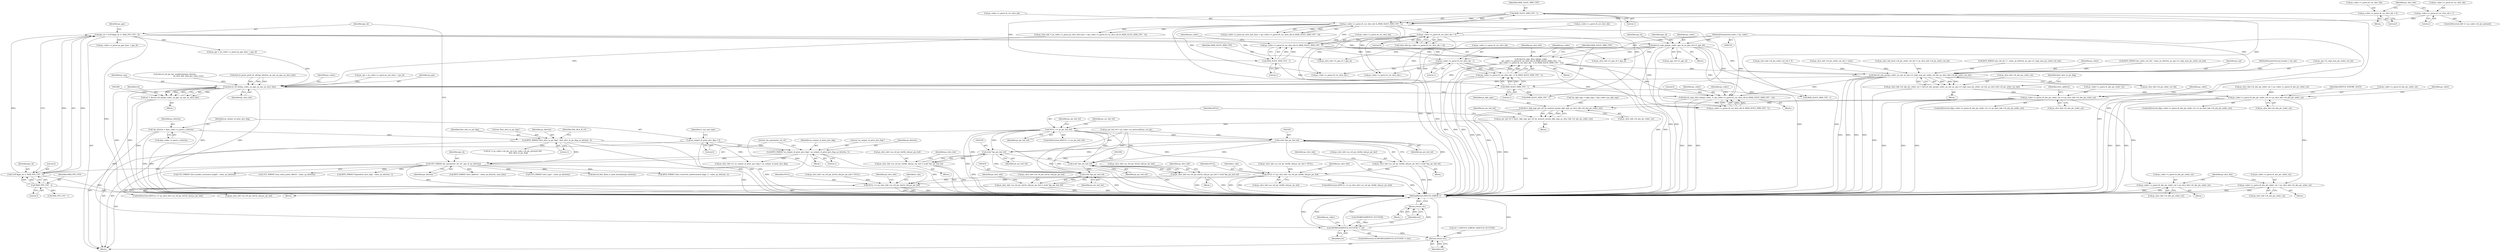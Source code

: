 digraph "0_Android_913d9e8d93d6b81bb8eac3fc2c1426651f5b259d@API" {
"1000438" [label="(Call,ihevcd_copy_slice_hdr(ps_codec,\n (ps_codec->s_parse.i4_cur_slice_idx & (MAX_SLICE_HDR_CNT - 1)),\n ((ps_codec->s_parse.i4_cur_slice_idx - 1) & (MAX_SLICE_HDR_CNT - 1))))"];
"1000263" [label="(Call,ihevcd_copy_pps(ps_codec, pps_id, ps_pps_ref->i1_pps_id))"];
"1000130" [label="(MethodParameterIn,codec_t *ps_codec)"];
"1000213" [label="(Call,pps_id = CLIP3(pps_id, 0, MAX_PPS_CNT - 2))"];
"1000215" [label="(Call,CLIP3(pps_id, 0, MAX_PPS_CNT - 2))"];
"1000209" [label="(Call,UEV_PARSE(\"pic_parameter_set_id\", pps_id, ps_bitstrm))"];
"1000204" [label="(Call,BITS_PARSE(\"no_output_of_prior_pics_flag\", no_output_of_prior_pics_flag, ps_bitstrm, 1))"];
"1000159" [label="(Call,no_output_of_prior_pics_flag = 0)"];
"1000190" [label="(Call,BITS_PARSE(\"first_slice_in_pic_flag\", first_slice_in_pic_flag, ps_bitstrm, 1))"];
"1000147" [label="(Call,*ps_bitstrm = &ps_codec->s_parse.s_bitstrm)"];
"1000218" [label="(Call,MAX_PPS_CNT - 2)"];
"1000440" [label="(Call,ps_codec->s_parse.i4_cur_slice_idx & (MAX_SLICE_HDR_CNT - 1))"];
"1000430" [label="(Call,ps_codec->s_parse.i4_cur_slice_idx > 0)"];
"1000405" [label="(Call,ps_codec->s_parse.i4_cur_slice_idx & (MAX_SLICE_HDR_CNT - 1))"];
"1000375" [label="(Call,ps_codec->s_parse.i4_cur_slice_idx = 0)"];
"1000390" [label="(Call,ps_codec->s_parse.i4_cur_slice_idx = 1)"];
"1000411" [label="(Call,MAX_SLICE_HDR_CNT - 1)"];
"1000446" [label="(Call,MAX_SLICE_HDR_CNT - 1)"];
"1000449" [label="(Call,(ps_codec->s_parse.i4_cur_slice_idx - 1) & (MAX_SLICE_HDR_CNT - 1))"];
"1000450" [label="(Call,ps_codec->s_parse.i4_cur_slice_idx - 1)"];
"1000457" [label="(Call,MAX_SLICE_HDR_CNT - 1)"];
"1001658" [label="(Call,ihevcd_calc_poc(ps_codec, ps_nal, ps_sps->i1_log2_max_pic_order_cnt_lsb, ps_slice_hdr->i4_pic_order_cnt_lsb))"];
"1001654" [label="(Call,ps_slice_hdr->i4_abs_pic_order_cnt = ihevcd_calc_poc(ps_codec, ps_nal, ps_sps->i1_log2_max_pic_order_cnt_lsb, ps_slice_hdr->i4_pic_order_cnt_lsb))"];
"1001683" [label="(Call,ps_codec->s_parse.i4_abs_pic_order_cnt == ps_slice_hdr->i4_abs_pic_order_cnt)"];
"1001837" [label="(Call,ps_codec->s_parse.i4_abs_pic_order_cnt = ps_slice_hdr->i4_abs_pic_order_cnt)"];
"1002238" [label="(Call,ihevc_dpb_mgr_get_ref_by_nearest_poc(ps_dpb_mgr, ps_slice_hdr->i4_abs_pic_order_cnt))"];
"1002236" [label="(Call,ps_pic_buf_ref = ihevc_dpb_mgr_get_ref_by_nearest_poc(ps_dpb_mgr, ps_slice_hdr->i4_abs_pic_order_cnt))"];
"1002244" [label="(Call,NULL == ps_pic_buf_ref)"];
"1002286" [label="(Call,NULL == ps_slice_hdr->as_ref_pic_list0[r_idx].pv_pic_buf)"];
"1002365" [label="(Call,NULL == ps_slice_hdr->as_ref_pic_list1[r_idx].pv_pic_buf)"];
"1002304" [label="(Call,(void *)ps_pic_buf_ref)"];
"1002296" [label="(Call,ps_slice_hdr->as_ref_pic_list0[r_idx].pv_pic_buf = (void *)ps_pic_buf_ref)"];
"1002338" [label="(Call,(void *)ps_pic_buf_ref)"];
"1002330" [label="(Call,ps_slice_hdr->as_ref_pic_list0[r_idx].pv_pic_buf = (void *)ps_pic_buf_ref)"];
"1002383" [label="(Call,(void *)ps_pic_buf_ref)"];
"1002375" [label="(Call,ps_slice_hdr->as_ref_pic_list1[r_idx].pv_pic_buf = (void *)ps_pic_buf_ref)"];
"1002417" [label="(Call,(void *)ps_pic_buf_ref)"];
"1002409" [label="(Call,ps_slice_hdr->as_ref_pic_list1[r_idx].pv_pic_buf = (void *)ps_pic_buf_ref)"];
"1001849" [label="(Call,ps_codec->s_parse.i4_abs_pic_order_cnt == ps_slice_hdr->i4_abs_pic_order_cnt)"];
"1001860" [label="(Call,ps_codec->s_parse.i4_abs_pic_order_cnt = ps_slice_hdr->i4_abs_pic_order_cnt)"];
"1002198" [label="(Call,ihevcd_ref_list(ps_codec, ps_pps, ps_sps, ps_slice_hdr))"];
"1002196" [label="(Call,ret = ihevcd_ref_list(ps_codec, ps_pps, ps_sps, ps_slice_hdr))"];
"1002204" [label="(Call,(WORD32)IHEVCD_SUCCESS != ret)"];
"1002210" [label="(Return,return ret;)"];
"1002615" [label="(Return,return ret;)"];
"1002515" [label="(Call,ihevcd_copy_slice_hdr(ps_codec, 0, (ps_codec->s_parse.i4_cur_slice_idx & (MAX_SLICE_HDR_CNT - 1))))"];
"1002267" [label="(Identifier,ps_mv_buf_ref)"];
"1002202" [label="(Identifier,ps_slice_hdr)"];
"1000422" [label="(Call,BITS_PARSE(\"dependent_slice_flag\", value, ps_bitstrm, 1))"];
"1002243" [label="(ControlStructure,if(NULL == ps_pic_buf_ref))"];
"1002517" [label="(Literal,0)"];
"1000160" [label="(Identifier,no_output_of_prior_pics_flag)"];
"1000193" [label="(Identifier,ps_bitstrm)"];
"1002617" [label="(MethodReturn,IHEVCD_ERROR_T)"];
"1000689" [label="(Call,ps_slice_hdr->i4_pic_order_cnt_lsb = value)"];
"1002199" [label="(Identifier,ps_codec)"];
"1002367" [label="(Call,ps_slice_hdr->as_ref_pic_list1[r_idx].pv_pic_buf)"];
"1000440" [label="(Call,ps_codec->s_parse.i4_cur_slice_idx & (MAX_SLICE_HDR_CNT - 1))"];
"1001680" [label="(Identifier,first_slice_in_pic_flag)"];
"1001683" [label="(Call,ps_codec->s_parse.i4_abs_pic_order_cnt == ps_slice_hdr->i4_abs_pic_order_cnt)"];
"1000406" [label="(Call,ps_codec->s_parse.i4_cur_slice_idx)"];
"1000212" [label="(Identifier,ps_bitstrm)"];
"1000210" [label="(Literal,\"pic_parameter_set_id\")"];
"1000223" [label="(Call,ps_codec->s_parse.ps_pps_base + pps_id)"];
"1000218" [label="(Call,MAX_PPS_CNT - 2)"];
"1000194" [label="(Literal,1)"];
"1000448" [label="(Literal,1)"];
"1002340" [label="(Identifier,ps_pic_buf_ref)"];
"1002376" [label="(Call,ps_slice_hdr->as_ref_pic_list1[r_idx].pv_pic_buf)"];
"1001847" [label="(Block,)"];
"1002201" [label="(Identifier,ps_sps)"];
"1001861" [label="(Call,ps_codec->s_parse.i4_abs_pic_order_cnt)"];
"1000431" [label="(Call,ps_codec->s_parse.i4_cur_slice_idx)"];
"1000159" [label="(Call,no_output_of_prior_pics_flag = 0)"];
"1000528" [label="(Call,BITS_PARSE(\"slice_address\", value, ps_bitstrm, num_bits))"];
"1001653" [label="(Block,)"];
"1002297" [label="(Call,ps_slice_hdr->as_ref_pic_list0[r_idx].pv_pic_buf)"];
"1000390" [label="(Call,ps_codec->s_parse.i4_cur_slice_idx = 1)"];
"1002211" [label="(Identifier,ret)"];
"1002311" [label="(Identifier,ps_slice_hdr)"];
"1002516" [label="(Identifier,ps_codec)"];
"1000477" [label="(Call,ps_slice_hdr->i1_pps_id = pps_id)"];
"1000221" [label="(Call,ps_pps = ps_codec->s_parse.ps_pps_base + pps_id)"];
"1002286" [label="(Call,NULL == ps_slice_hdr->as_ref_pic_list0[r_idx].pv_pic_buf)"];
"1002374" [label="(Block,)"];
"1000405" [label="(Call,ps_codec->s_parse.i4_cur_slice_idx & (MAX_SLICE_HDR_CNT - 1))"];
"1002295" [label="(Block,)"];
"1002158" [label="(Call,ps_slice_hdr->as_ref_pic_list0[r_idx].pv_pic_buf = NULL)"];
"1000215" [label="(Call,CLIP3(pps_id, 0, MAX_PPS_CNT - 2))"];
"1002424" [label="(Identifier,ps_slice_hdr)"];
"1000203" [label="(Block,)"];
"1000413" [label="(Literal,1)"];
"1001682" [label="(ControlStructure,if(ps_codec->s_parse.i4_abs_pic_order_cnt == ps_slice_hdr->i4_abs_pic_order_cnt))"];
"1000217" [label="(Literal,0)"];
"1000274" [label="(Call,ps_sps = ps_codec->s_parse.ps_sps_base + sps_id)"];
"1000204" [label="(Call,BITS_PARSE(\"no_output_of_prior_pics_flag\", no_output_of_prior_pics_flag, ps_bitstrm, 1))"];
"1002214" [label="(Identifier,ps_codec)"];
"1001859" [label="(Identifier,IHEVCD_IGNORE_SLICE)"];
"1000214" [label="(Identifier,pps_id)"];
"1000592" [label="(Call,UEV_PARSE(\"slice_type\", value, ps_bitstrm))"];
"1000258" [label="(Call,MAX_PPS_CNT - 1)"];
"1002419" [label="(Identifier,ps_pic_buf_ref)"];
"1002285" [label="(ControlStructure,if(NULL == ps_slice_hdr->as_ref_pic_list0[r_idx].pv_pic_buf))"];
"1000147" [label="(Call,*ps_bitstrm = &ps_codec->s_parse.s_bitstrm)"];
"1000375" [label="(Call,ps_codec->s_parse.i4_cur_slice_idx = 0)"];
"1000450" [label="(Call,ps_codec->s_parse.i4_cur_slice_idx - 1)"];
"1002246" [label="(Identifier,ps_pic_buf_ref)"];
"1000198" [label="(Identifier,NAL_BLA_W_LP)"];
"1000213" [label="(Call,pps_id = CLIP3(pps_id, 0, MAX_PPS_CNT - 2))"];
"1001849" [label="(Call,ps_codec->s_parse.i4_abs_pic_order_cnt == ps_slice_hdr->i4_abs_pic_order_cnt)"];
"1000449" [label="(Call,(ps_codec->s_parse.i4_cur_slice_idx - 1) & (MAX_SLICE_HDR_CNT - 1))"];
"1001689" [label="(Call,ps_slice_hdr->i4_abs_pic_order_cnt)"];
"1002176" [label="(Call,ps_slice_hdr->as_ref_pic_list1[r_idx].pv_pic_buf = NULL)"];
"1002203" [label="(ControlStructure,if ((WORD32)IHEVCD_SUCCESS != ret))"];
"1001712" [label="(Call,ps_codec->s_parse.i4_cur_slice_idx--)"];
"1002616" [label="(Identifier,ret)"];
"1002198" [label="(Call,ihevcd_ref_list(ps_codec, ps_pps, ps_sps, ps_slice_hdr))"];
"1002365" [label="(Call,NULL == ps_slice_hdr->as_ref_pic_list1[r_idx].pv_pic_buf)"];
"1001637" [label="(Call,ps_slice_hdr_base->i4_pic_order_cnt_lsb != ps_slice_hdr->i4_pic_order_cnt_lsb)"];
"1000266" [label="(Call,ps_pps_ref->i1_pps_id)"];
"1001655" [label="(Call,ps_slice_hdr->i4_abs_pic_order_cnt)"];
"1000270" [label="(Identifier,sps_id)"];
"1000284" [label="(Call,(0 != ps_codec->u4_pic_cnt || ps_codec->i4_pic_present) &&\n                    first_slice_in_pic_flag)"];
"1000161" [label="(Literal,0)"];
"1002209" [label="(Block,)"];
"1002410" [label="(Call,ps_slice_hdr->as_ref_pic_list1[r_idx].pv_pic_buf)"];
"1002383" [label="(Call,(void *)ps_pic_buf_ref)"];
"1002330" [label="(Call,ps_slice_hdr->as_ref_pic_list0[r_idx].pv_pic_buf = (void *)ps_pic_buf_ref)"];
"1002506" [label="(Block,)"];
"1000384" [label="(ControlStructure,if(0 == ps_codec->i4_pic_present))"];
"1002245" [label="(Identifier,NULL)"];
"1000437" [label="(Block,)"];
"1000222" [label="(Identifier,ps_pps)"];
"1000376" [label="(Call,ps_codec->s_parse.i4_cur_slice_idx)"];
"1000945" [label="(Call,BITS_PARSE(\"poc_lsb_lt[ i ]\", value, ps_bitstrm, ps_sps->i1_log2_max_pic_order_cnt_lsb))"];
"1000428" [label="(Call,value && (ps_codec->s_parse.i4_cur_slice_idx > 0))"];
"1000134" [label="(Call,ret = (IHEVCD_ERROR_T)IHEVCD_SUCCESS)"];
"1001838" [label="(Call,ps_codec->s_parse.i4_abs_pic_order_cnt)"];
"1002288" [label="(Call,ps_slice_hdr->as_ref_pic_list0[r_idx].pv_pic_buf)"];
"1000236" [label="(Block,)"];
"1002016" [label="(Call,ihevcd_bits_flush_to_byte_boundary(ps_bitstrm))"];
"1001866" [label="(Call,ps_slice_hdr->i4_abs_pic_order_cnt)"];
"1002329" [label="(Block,)"];
"1001654" [label="(Call,ps_slice_hdr->i4_abs_pic_order_cnt = ihevcd_calc_poc(ps_codec, ps_nal, ps_sps->i1_log2_max_pic_order_cnt_lsb, ps_slice_hdr->i4_pic_order_cnt_lsb))"];
"1000399" [label="(Call,ps_codec->s_parse.ps_slice_hdr_base + (ps_codec->s_parse.i4_cur_slice_idx & (MAX_SLICE_HDR_CNT - 1)))"];
"1000587" [label="(Call,BITS_PARSE(\"slice_reserved_undetermined_flag[ i ]\", value, ps_bitstrm, 1))"];
"1000447" [label="(Identifier,MAX_SLICE_HDR_CNT)"];
"1000436" [label="(Literal,0)"];
"1001695" [label="(Identifier,slice_address)"];
"1002362" [label="(Identifier,r_idx)"];
"1000458" [label="(Identifier,MAX_SLICE_HDR_CNT)"];
"1000265" [label="(Identifier,pps_id)"];
"1001659" [label="(Identifier,ps_codec)"];
"1002524" [label="(Call,MAX_SLICE_HDR_CNT - 1)"];
"1002518" [label="(Call,ps_codec->s_parse.i4_cur_slice_idx & (MAX_SLICE_HDR_CNT - 1))"];
"1000682" [label="(Call,BITS_PARSE(\"pic_order_cnt_lsb\", value, ps_bitstrm, ps_sps->i1_log2_max_pic_order_cnt_lsb))"];
"1002345" [label="(Identifier,ps_slice_hdr)"];
"1001848" [label="(ControlStructure,if(ps_codec->s_parse.i4_abs_pic_order_cnt == ps_slice_hdr->i4_abs_pic_order_cnt))"];
"1002338" [label="(Call,(void *)ps_pic_buf_ref)"];
"1000430" [label="(Call,ps_codec->s_parse.i4_cur_slice_idx > 0)"];
"1002196" [label="(Call,ret = ihevcd_ref_list(ps_codec, ps_pps, ps_sps, ps_slice_hdr))"];
"1002197" [label="(Identifier,ret)"];
"1000219" [label="(Identifier,MAX_PPS_CNT)"];
"1000451" [label="(Call,ps_codec->s_parse.i4_cur_slice_idx)"];
"1001660" [label="(Identifier,ps_nal)"];
"1002331" [label="(Call,ps_slice_hdr->as_ref_pic_list0[r_idx].pv_pic_buf)"];
"1000164" [label="(Identifier,i1_nal_unit_type)"];
"1000446" [label="(Call,MAX_SLICE_HDR_CNT - 1)"];
"1002238" [label="(Call,ihevc_dpb_mgr_get_ref_by_nearest_poc(ps_dpb_mgr, ps_slice_hdr->i4_abs_pic_order_cnt))"];
"1002249" [label="(Identifier,ps_pic_buf_ref)"];
"1000412" [label="(Identifier,MAX_SLICE_HDR_CNT)"];
"1002200" [label="(Identifier,ps_pps)"];
"1000192" [label="(Identifier,first_slice_in_pic_flag)"];
"1002529" [label="(Identifier,ps_codec)"];
"1002515" [label="(Call,ihevcd_copy_slice_hdr(ps_codec, 0, (ps_codec->s_parse.i4_cur_slice_idx & (MAX_SLICE_HDR_CNT - 1))))"];
"1002375" [label="(Call,ps_slice_hdr->as_ref_pic_list1[r_idx].pv_pic_buf = (void *)ps_pic_buf_ref)"];
"1002385" [label="(Identifier,ps_pic_buf_ref)"];
"1000438" [label="(Call,ihevcd_copy_slice_hdr(ps_codec,\n (ps_codec->s_parse.i4_cur_slice_idx & (MAX_SLICE_HDR_CNT - 1)),\n ((ps_codec->s_parse.i4_cur_slice_idx - 1) & (MAX_SLICE_HDR_CNT - 1))))"];
"1001837" [label="(Call,ps_codec->s_parse.i4_abs_pic_order_cnt = ps_slice_hdr->i4_abs_pic_order_cnt)"];
"1002221" [label="(Call,*ps_dpb_mgr = (dpb_mgr_t *)ps_codec->pv_dpb_mgr)"];
"1001850" [label="(Call,ps_codec->s_parse.i4_abs_pic_order_cnt)"];
"1002236" [label="(Call,ps_pic_buf_ref = ihevc_dpb_mgr_get_ref_by_nearest_poc(ps_dpb_mgr, ps_slice_hdr->i4_abs_pic_order_cnt))"];
"1002195" [label="(Block,)"];
"1000391" [label="(Call,ps_codec->s_parse.i4_cur_slice_idx)"];
"1000453" [label="(Identifier,ps_codec)"];
"1000131" [label="(MethodParameterIn,nal_header_t *ps_nal)"];
"1000132" [label="(Block,)"];
"1002304" [label="(Call,(void *)ps_pic_buf_ref)"];
"1001990" [label="(Call,UEV_PARSE(\"slice_header_extension_length\", value, ps_bitstrm))"];
"1000457" [label="(Call,MAX_SLICE_HDR_CNT - 1)"];
"1000397" [label="(Call,ps_slice_hdr = ps_codec->s_parse.ps_slice_hdr_base + (ps_codec->s_parse.i4_cur_slice_idx & (MAX_SLICE_HDR_CNT - 1)))"];
"1000148" [label="(Identifier,ps_bitstrm)"];
"1001661" [label="(Call,ps_sps->i1_log2_max_pic_order_cnt_lsb)"];
"1001830" [label="(Block,)"];
"1000398" [label="(Identifier,ps_slice_hdr)"];
"1001860" [label="(Call,ps_codec->s_parse.i4_abs_pic_order_cnt = ps_slice_hdr->i4_abs_pic_order_cnt)"];
"1002208" [label="(Identifier,ret)"];
"1000209" [label="(Call,UEV_PARSE(\"pic_parameter_set_id\", pps_id, ps_bitstrm))"];
"1001771" [label="(Call,ps_codec->s_parse.i4_cur_slice_idx--)"];
"1000439" [label="(Identifier,ps_codec)"];
"1000381" [label="(Literal,0)"];
"1001883" [label="(Call,UEV_PARSE(\"num_entry_point_offsets\", value, ps_bitstrm))"];
"1000206" [label="(Identifier,no_output_of_prior_pics_flag)"];
"1000459" [label="(Literal,1)"];
"1001863" [label="(Identifier,ps_codec)"];
"1001275" [label="(Call,ihevcd_ref_pic_list_modification(ps_bitstrm,\n                                                 ps_slice_hdr, num_poc_total_curr))"];
"1001871" [label="(Identifier,ps_slice_hdr)"];
"1000205" [label="(Literal,\"no_output_of_prior_pics_flag\")"];
"1002287" [label="(Identifier,NULL)"];
"1002417" [label="(Call,(void *)ps_pic_buf_ref)"];
"1000207" [label="(Identifier,ps_bitstrm)"];
"1002204" [label="(Call,(WORD32)IHEVCD_SUCCESS != ret)"];
"1000456" [label="(Literal,1)"];
"1002300" [label="(Identifier,ps_slice_hdr)"];
"1002296" [label="(Call,ps_slice_hdr->as_ref_pic_list0[r_idx].pv_pic_buf = (void *)ps_pic_buf_ref)"];
"1000130" [label="(MethodParameterIn,codec_t *ps_codec)"];
"1001684" [label="(Call,ps_codec->s_parse.i4_abs_pic_order_cnt)"];
"1002408" [label="(Block,)"];
"1000149" [label="(Call,&ps_codec->s_parse.s_bitstrm)"];
"1002240" [label="(Call,ps_slice_hdr->i4_abs_pic_order_cnt)"];
"1002409" [label="(Call,ps_slice_hdr->as_ref_pic_list1[r_idx].pv_pic_buf = (void *)ps_pic_buf_ref)"];
"1000211" [label="(Identifier,pps_id)"];
"1001762" [label="(Identifier,ps_codec)"];
"1002364" [label="(ControlStructure,if(NULL == ps_slice_hdr->as_ref_pic_list1[r_idx].pv_pic_buf))"];
"1001855" [label="(Call,ps_slice_hdr->i4_abs_pic_order_cnt)"];
"1002216" [label="(Block,)"];
"1002615" [label="(Return,return ret;)"];
"1002366" [label="(Identifier,NULL)"];
"1000462" [label="(Identifier,ps_slice_hdr)"];
"1000208" [label="(Literal,1)"];
"1002390" [label="(Identifier,ps_slice_hdr)"];
"1000506" [label="(Call,ps_slice_hdr->i1_pps_id = pps_id)"];
"1000374" [label="(Block,)"];
"1000396" [label="(Literal,1)"];
"1002244" [label="(Call,NULL == ps_pic_buf_ref)"];
"1001428" [label="(Call,ihevcd_parse_pred_wt_ofst(ps_bitstrm, ps_sps, ps_pps, ps_slice_hdr))"];
"1000216" [label="(Identifier,pps_id)"];
"1000441" [label="(Call,ps_codec->s_parse.i4_cur_slice_idx)"];
"1002239" [label="(Identifier,ps_dpb_mgr)"];
"1000264" [label="(Identifier,ps_codec)"];
"1001669" [label="(Call,ps_slice_hdr->i4_abs_pic_order_cnt = ps_codec->s_parse.i4_abs_pic_order_cnt)"];
"1000190" [label="(Call,BITS_PARSE(\"first_slice_in_pic_flag\", first_slice_in_pic_flag, ps_bitstrm, 1))"];
"1000191" [label="(Literal,\"first_slice_in_pic_flag\")"];
"1000560" [label="(Call,ps_slice_hdr->i4_pic_order_cnt_lsb = 0)"];
"1002205" [label="(Call,(WORD32)IHEVCD_SUCCESS)"];
"1000263" [label="(Call,ihevcd_copy_pps(ps_codec, pps_id, ps_pps_ref->i1_pps_id))"];
"1000220" [label="(Literal,2)"];
"1001658" [label="(Call,ihevcd_calc_poc(ps_codec, ps_nal, ps_sps->i1_log2_max_pic_order_cnt_lsb, ps_slice_hdr->i4_pic_order_cnt_lsb))"];
"1000501" [label="(Call,ps_slice_hdr->i1_no_output_of_prior_pics_flag = no_output_of_prior_pics_flag)"];
"1002210" [label="(Return,return ret;)"];
"1002379" [label="(Identifier,ps_slice_hdr)"];
"1001808" [label="(Call,MAX_SLICE_HDR_CNT - 1)"];
"1001664" [label="(Call,ps_slice_hdr->i4_pic_order_cnt_lsb)"];
"1002237" [label="(Identifier,ps_pic_buf_ref)"];
"1001843" [label="(Call,ps_slice_hdr->i4_abs_pic_order_cnt)"];
"1002248" [label="(Call,ps_pic_buf_ref = ps_codec->as_process[0].ps_cur_pic)"];
"1002283" [label="(Identifier,r_idx)"];
"1000411" [label="(Call,MAX_SLICE_HDR_CNT - 1)"];
"1002306" [label="(Identifier,ps_pic_buf_ref)"];
"1000438" -> "1000437"  [label="AST: "];
"1000438" -> "1000449"  [label="CFG: "];
"1000439" -> "1000438"  [label="AST: "];
"1000440" -> "1000438"  [label="AST: "];
"1000449" -> "1000438"  [label="AST: "];
"1000462" -> "1000438"  [label="CFG: "];
"1000438" -> "1002617"  [label="DDG: "];
"1000438" -> "1002617"  [label="DDG: "];
"1000438" -> "1002617"  [label="DDG: "];
"1000438" -> "1002617"  [label="DDG: "];
"1000263" -> "1000438"  [label="DDG: "];
"1000130" -> "1000438"  [label="DDG: "];
"1000440" -> "1000438"  [label="DDG: "];
"1000440" -> "1000438"  [label="DDG: "];
"1000449" -> "1000438"  [label="DDG: "];
"1000449" -> "1000438"  [label="DDG: "];
"1000438" -> "1001658"  [label="DDG: "];
"1000438" -> "1002198"  [label="DDG: "];
"1000438" -> "1002515"  [label="DDG: "];
"1000263" -> "1000236"  [label="AST: "];
"1000263" -> "1000266"  [label="CFG: "];
"1000264" -> "1000263"  [label="AST: "];
"1000265" -> "1000263"  [label="AST: "];
"1000266" -> "1000263"  [label="AST: "];
"1000270" -> "1000263"  [label="CFG: "];
"1000263" -> "1002617"  [label="DDG: "];
"1000263" -> "1002617"  [label="DDG: "];
"1000263" -> "1002617"  [label="DDG: "];
"1000263" -> "1002617"  [label="DDG: "];
"1000130" -> "1000263"  [label="DDG: "];
"1000213" -> "1000263"  [label="DDG: "];
"1000263" -> "1000477"  [label="DDG: "];
"1000263" -> "1000506"  [label="DDG: "];
"1000263" -> "1001658"  [label="DDG: "];
"1000263" -> "1002198"  [label="DDG: "];
"1000263" -> "1002515"  [label="DDG: "];
"1000130" -> "1000129"  [label="AST: "];
"1000130" -> "1002617"  [label="DDG: "];
"1000130" -> "1001658"  [label="DDG: "];
"1000130" -> "1002198"  [label="DDG: "];
"1000130" -> "1002515"  [label="DDG: "];
"1000213" -> "1000132"  [label="AST: "];
"1000213" -> "1000215"  [label="CFG: "];
"1000214" -> "1000213"  [label="AST: "];
"1000215" -> "1000213"  [label="AST: "];
"1000222" -> "1000213"  [label="CFG: "];
"1000213" -> "1002617"  [label="DDG: "];
"1000215" -> "1000213"  [label="DDG: "];
"1000215" -> "1000213"  [label="DDG: "];
"1000215" -> "1000213"  [label="DDG: "];
"1000213" -> "1000221"  [label="DDG: "];
"1000213" -> "1000223"  [label="DDG: "];
"1000213" -> "1000477"  [label="DDG: "];
"1000213" -> "1000506"  [label="DDG: "];
"1000215" -> "1000218"  [label="CFG: "];
"1000216" -> "1000215"  [label="AST: "];
"1000217" -> "1000215"  [label="AST: "];
"1000218" -> "1000215"  [label="AST: "];
"1000215" -> "1002617"  [label="DDG: "];
"1000209" -> "1000215"  [label="DDG: "];
"1000218" -> "1000215"  [label="DDG: "];
"1000218" -> "1000215"  [label="DDG: "];
"1000209" -> "1000132"  [label="AST: "];
"1000209" -> "1000212"  [label="CFG: "];
"1000210" -> "1000209"  [label="AST: "];
"1000211" -> "1000209"  [label="AST: "];
"1000212" -> "1000209"  [label="AST: "];
"1000214" -> "1000209"  [label="CFG: "];
"1000209" -> "1002617"  [label="DDG: "];
"1000209" -> "1002617"  [label="DDG: "];
"1000204" -> "1000209"  [label="DDG: "];
"1000190" -> "1000209"  [label="DDG: "];
"1000209" -> "1000422"  [label="DDG: "];
"1000209" -> "1000528"  [label="DDG: "];
"1000209" -> "1000587"  [label="DDG: "];
"1000209" -> "1000592"  [label="DDG: "];
"1000209" -> "1001883"  [label="DDG: "];
"1000209" -> "1001990"  [label="DDG: "];
"1000209" -> "1002016"  [label="DDG: "];
"1000204" -> "1000203"  [label="AST: "];
"1000204" -> "1000208"  [label="CFG: "];
"1000205" -> "1000204"  [label="AST: "];
"1000206" -> "1000204"  [label="AST: "];
"1000207" -> "1000204"  [label="AST: "];
"1000208" -> "1000204"  [label="AST: "];
"1000210" -> "1000204"  [label="CFG: "];
"1000204" -> "1002617"  [label="DDG: "];
"1000204" -> "1002617"  [label="DDG: "];
"1000159" -> "1000204"  [label="DDG: "];
"1000190" -> "1000204"  [label="DDG: "];
"1000204" -> "1000501"  [label="DDG: "];
"1000159" -> "1000132"  [label="AST: "];
"1000159" -> "1000161"  [label="CFG: "];
"1000160" -> "1000159"  [label="AST: "];
"1000161" -> "1000159"  [label="AST: "];
"1000164" -> "1000159"  [label="CFG: "];
"1000159" -> "1002617"  [label="DDG: "];
"1000159" -> "1000501"  [label="DDG: "];
"1000190" -> "1000132"  [label="AST: "];
"1000190" -> "1000194"  [label="CFG: "];
"1000191" -> "1000190"  [label="AST: "];
"1000192" -> "1000190"  [label="AST: "];
"1000193" -> "1000190"  [label="AST: "];
"1000194" -> "1000190"  [label="AST: "];
"1000198" -> "1000190"  [label="CFG: "];
"1000190" -> "1002617"  [label="DDG: "];
"1000190" -> "1002617"  [label="DDG: "];
"1000147" -> "1000190"  [label="DDG: "];
"1000190" -> "1000284"  [label="DDG: "];
"1000147" -> "1000132"  [label="AST: "];
"1000147" -> "1000149"  [label="CFG: "];
"1000148" -> "1000147"  [label="AST: "];
"1000149" -> "1000147"  [label="AST: "];
"1000160" -> "1000147"  [label="CFG: "];
"1000147" -> "1002617"  [label="DDG: "];
"1000147" -> "1002617"  [label="DDG: "];
"1000218" -> "1000220"  [label="CFG: "];
"1000219" -> "1000218"  [label="AST: "];
"1000220" -> "1000218"  [label="AST: "];
"1000218" -> "1002617"  [label="DDG: "];
"1000218" -> "1000258"  [label="DDG: "];
"1000440" -> "1000446"  [label="CFG: "];
"1000441" -> "1000440"  [label="AST: "];
"1000446" -> "1000440"  [label="AST: "];
"1000453" -> "1000440"  [label="CFG: "];
"1000430" -> "1000440"  [label="DDG: "];
"1000405" -> "1000440"  [label="DDG: "];
"1000446" -> "1000440"  [label="DDG: "];
"1000446" -> "1000440"  [label="DDG: "];
"1000440" -> "1000450"  [label="DDG: "];
"1000430" -> "1000428"  [label="AST: "];
"1000430" -> "1000436"  [label="CFG: "];
"1000431" -> "1000430"  [label="AST: "];
"1000436" -> "1000430"  [label="AST: "];
"1000428" -> "1000430"  [label="CFG: "];
"1000430" -> "1002617"  [label="DDG: "];
"1000430" -> "1000428"  [label="DDG: "];
"1000430" -> "1000428"  [label="DDG: "];
"1000405" -> "1000430"  [label="DDG: "];
"1000430" -> "1001712"  [label="DDG: "];
"1000430" -> "1001771"  [label="DDG: "];
"1000430" -> "1002518"  [label="DDG: "];
"1000405" -> "1000399"  [label="AST: "];
"1000405" -> "1000411"  [label="CFG: "];
"1000406" -> "1000405"  [label="AST: "];
"1000411" -> "1000405"  [label="AST: "];
"1000399" -> "1000405"  [label="CFG: "];
"1000405" -> "1002617"  [label="DDG: "];
"1000405" -> "1002617"  [label="DDG: "];
"1000405" -> "1000397"  [label="DDG: "];
"1000405" -> "1000397"  [label="DDG: "];
"1000405" -> "1000399"  [label="DDG: "];
"1000405" -> "1000399"  [label="DDG: "];
"1000375" -> "1000405"  [label="DDG: "];
"1000390" -> "1000405"  [label="DDG: "];
"1000411" -> "1000405"  [label="DDG: "];
"1000411" -> "1000405"  [label="DDG: "];
"1000405" -> "1001712"  [label="DDG: "];
"1000405" -> "1001771"  [label="DDG: "];
"1000405" -> "1002518"  [label="DDG: "];
"1000375" -> "1000374"  [label="AST: "];
"1000375" -> "1000381"  [label="CFG: "];
"1000376" -> "1000375"  [label="AST: "];
"1000381" -> "1000375"  [label="AST: "];
"1000398" -> "1000375"  [label="CFG: "];
"1000390" -> "1000384"  [label="AST: "];
"1000390" -> "1000396"  [label="CFG: "];
"1000391" -> "1000390"  [label="AST: "];
"1000396" -> "1000390"  [label="AST: "];
"1000398" -> "1000390"  [label="CFG: "];
"1000411" -> "1000413"  [label="CFG: "];
"1000412" -> "1000411"  [label="AST: "];
"1000413" -> "1000411"  [label="AST: "];
"1000411" -> "1002617"  [label="DDG: "];
"1000411" -> "1000446"  [label="DDG: "];
"1000411" -> "1001808"  [label="DDG: "];
"1000411" -> "1002524"  [label="DDG: "];
"1000446" -> "1000448"  [label="CFG: "];
"1000447" -> "1000446"  [label="AST: "];
"1000448" -> "1000446"  [label="AST: "];
"1000446" -> "1000457"  [label="DDG: "];
"1000449" -> "1000457"  [label="CFG: "];
"1000450" -> "1000449"  [label="AST: "];
"1000457" -> "1000449"  [label="AST: "];
"1000449" -> "1002617"  [label="DDG: "];
"1000449" -> "1002617"  [label="DDG: "];
"1000450" -> "1000449"  [label="DDG: "];
"1000450" -> "1000449"  [label="DDG: "];
"1000457" -> "1000449"  [label="DDG: "];
"1000457" -> "1000449"  [label="DDG: "];
"1000450" -> "1000456"  [label="CFG: "];
"1000451" -> "1000450"  [label="AST: "];
"1000456" -> "1000450"  [label="AST: "];
"1000458" -> "1000450"  [label="CFG: "];
"1000450" -> "1002617"  [label="DDG: "];
"1000450" -> "1001712"  [label="DDG: "];
"1000450" -> "1001771"  [label="DDG: "];
"1000450" -> "1002518"  [label="DDG: "];
"1000457" -> "1000459"  [label="CFG: "];
"1000458" -> "1000457"  [label="AST: "];
"1000459" -> "1000457"  [label="AST: "];
"1000457" -> "1002617"  [label="DDG: "];
"1000457" -> "1001808"  [label="DDG: "];
"1000457" -> "1002524"  [label="DDG: "];
"1001658" -> "1001654"  [label="AST: "];
"1001658" -> "1001664"  [label="CFG: "];
"1001659" -> "1001658"  [label="AST: "];
"1001660" -> "1001658"  [label="AST: "];
"1001661" -> "1001658"  [label="AST: "];
"1001664" -> "1001658"  [label="AST: "];
"1001654" -> "1001658"  [label="CFG: "];
"1001658" -> "1002617"  [label="DDG: "];
"1001658" -> "1002617"  [label="DDG: "];
"1001658" -> "1002617"  [label="DDG: "];
"1001658" -> "1002617"  [label="DDG: "];
"1001658" -> "1001654"  [label="DDG: "];
"1001658" -> "1001654"  [label="DDG: "];
"1001658" -> "1001654"  [label="DDG: "];
"1001658" -> "1001654"  [label="DDG: "];
"1000131" -> "1001658"  [label="DDG: "];
"1000682" -> "1001658"  [label="DDG: "];
"1000945" -> "1001658"  [label="DDG: "];
"1000689" -> "1001658"  [label="DDG: "];
"1001637" -> "1001658"  [label="DDG: "];
"1000560" -> "1001658"  [label="DDG: "];
"1001658" -> "1002198"  [label="DDG: "];
"1001658" -> "1002515"  [label="DDG: "];
"1001654" -> "1001653"  [label="AST: "];
"1001655" -> "1001654"  [label="AST: "];
"1001680" -> "1001654"  [label="CFG: "];
"1001654" -> "1002617"  [label="DDG: "];
"1001654" -> "1001683"  [label="DDG: "];
"1001654" -> "1001849"  [label="DDG: "];
"1001683" -> "1001682"  [label="AST: "];
"1001683" -> "1001689"  [label="CFG: "];
"1001684" -> "1001683"  [label="AST: "];
"1001689" -> "1001683"  [label="AST: "];
"1001695" -> "1001683"  [label="CFG: "];
"1001762" -> "1001683"  [label="CFG: "];
"1001683" -> "1002617"  [label="DDG: "];
"1001683" -> "1002617"  [label="DDG: "];
"1001683" -> "1002617"  [label="DDG: "];
"1001669" -> "1001683"  [label="DDG: "];
"1001683" -> "1001837"  [label="DDG: "];
"1001683" -> "1002238"  [label="DDG: "];
"1001837" -> "1001830"  [label="AST: "];
"1001837" -> "1001843"  [label="CFG: "];
"1001838" -> "1001837"  [label="AST: "];
"1001843" -> "1001837"  [label="AST: "];
"1001871" -> "1001837"  [label="CFG: "];
"1001837" -> "1002617"  [label="DDG: "];
"1001837" -> "1002617"  [label="DDG: "];
"1002238" -> "1002236"  [label="AST: "];
"1002238" -> "1002240"  [label="CFG: "];
"1002239" -> "1002238"  [label="AST: "];
"1002240" -> "1002238"  [label="AST: "];
"1002236" -> "1002238"  [label="CFG: "];
"1002238" -> "1002617"  [label="DDG: "];
"1002238" -> "1002617"  [label="DDG: "];
"1002238" -> "1002236"  [label="DDG: "];
"1002238" -> "1002236"  [label="DDG: "];
"1002221" -> "1002238"  [label="DDG: "];
"1001849" -> "1002238"  [label="DDG: "];
"1002236" -> "1002216"  [label="AST: "];
"1002237" -> "1002236"  [label="AST: "];
"1002245" -> "1002236"  [label="CFG: "];
"1002236" -> "1002617"  [label="DDG: "];
"1002236" -> "1002244"  [label="DDG: "];
"1002244" -> "1002243"  [label="AST: "];
"1002244" -> "1002246"  [label="CFG: "];
"1002245" -> "1002244"  [label="AST: "];
"1002246" -> "1002244"  [label="AST: "];
"1002249" -> "1002244"  [label="CFG: "];
"1002267" -> "1002244"  [label="CFG: "];
"1002244" -> "1002617"  [label="DDG: "];
"1002244" -> "1002617"  [label="DDG: "];
"1002244" -> "1002617"  [label="DDG: "];
"1002244" -> "1002286"  [label="DDG: "];
"1002244" -> "1002304"  [label="DDG: "];
"1002244" -> "1002338"  [label="DDG: "];
"1002244" -> "1002365"  [label="DDG: "];
"1002244" -> "1002383"  [label="DDG: "];
"1002244" -> "1002417"  [label="DDG: "];
"1002286" -> "1002285"  [label="AST: "];
"1002286" -> "1002288"  [label="CFG: "];
"1002287" -> "1002286"  [label="AST: "];
"1002288" -> "1002286"  [label="AST: "];
"1002300" -> "1002286"  [label="CFG: "];
"1002283" -> "1002286"  [label="CFG: "];
"1002286" -> "1002617"  [label="DDG: "];
"1002286" -> "1002617"  [label="DDG: "];
"1002286" -> "1002617"  [label="DDG: "];
"1002296" -> "1002286"  [label="DDG: "];
"1002158" -> "1002286"  [label="DDG: "];
"1002286" -> "1002365"  [label="DDG: "];
"1002365" -> "1002364"  [label="AST: "];
"1002365" -> "1002367"  [label="CFG: "];
"1002366" -> "1002365"  [label="AST: "];
"1002367" -> "1002365"  [label="AST: "];
"1002379" -> "1002365"  [label="CFG: "];
"1002362" -> "1002365"  [label="CFG: "];
"1002365" -> "1002617"  [label="DDG: "];
"1002365" -> "1002617"  [label="DDG: "];
"1002365" -> "1002617"  [label="DDG: "];
"1002375" -> "1002365"  [label="DDG: "];
"1002176" -> "1002365"  [label="DDG: "];
"1002304" -> "1002296"  [label="AST: "];
"1002304" -> "1002306"  [label="CFG: "];
"1002305" -> "1002304"  [label="AST: "];
"1002306" -> "1002304"  [label="AST: "];
"1002296" -> "1002304"  [label="CFG: "];
"1002304" -> "1002617"  [label="DDG: "];
"1002304" -> "1002296"  [label="DDG: "];
"1002248" -> "1002304"  [label="DDG: "];
"1002304" -> "1002338"  [label="DDG: "];
"1002304" -> "1002383"  [label="DDG: "];
"1002304" -> "1002417"  [label="DDG: "];
"1002296" -> "1002295"  [label="AST: "];
"1002297" -> "1002296"  [label="AST: "];
"1002311" -> "1002296"  [label="CFG: "];
"1002296" -> "1002617"  [label="DDG: "];
"1002296" -> "1002617"  [label="DDG: "];
"1002338" -> "1002330"  [label="AST: "];
"1002338" -> "1002340"  [label="CFG: "];
"1002339" -> "1002338"  [label="AST: "];
"1002340" -> "1002338"  [label="AST: "];
"1002330" -> "1002338"  [label="CFG: "];
"1002338" -> "1002617"  [label="DDG: "];
"1002338" -> "1002330"  [label="DDG: "];
"1002248" -> "1002338"  [label="DDG: "];
"1002338" -> "1002383"  [label="DDG: "];
"1002338" -> "1002417"  [label="DDG: "];
"1002330" -> "1002329"  [label="AST: "];
"1002331" -> "1002330"  [label="AST: "];
"1002345" -> "1002330"  [label="CFG: "];
"1002330" -> "1002617"  [label="DDG: "];
"1002330" -> "1002617"  [label="DDG: "];
"1002383" -> "1002375"  [label="AST: "];
"1002383" -> "1002385"  [label="CFG: "];
"1002384" -> "1002383"  [label="AST: "];
"1002385" -> "1002383"  [label="AST: "];
"1002375" -> "1002383"  [label="CFG: "];
"1002383" -> "1002617"  [label="DDG: "];
"1002383" -> "1002375"  [label="DDG: "];
"1002248" -> "1002383"  [label="DDG: "];
"1002383" -> "1002417"  [label="DDG: "];
"1002375" -> "1002374"  [label="AST: "];
"1002376" -> "1002375"  [label="AST: "];
"1002390" -> "1002375"  [label="CFG: "];
"1002375" -> "1002617"  [label="DDG: "];
"1002375" -> "1002617"  [label="DDG: "];
"1002417" -> "1002409"  [label="AST: "];
"1002417" -> "1002419"  [label="CFG: "];
"1002418" -> "1002417"  [label="AST: "];
"1002419" -> "1002417"  [label="AST: "];
"1002409" -> "1002417"  [label="CFG: "];
"1002417" -> "1002617"  [label="DDG: "];
"1002417" -> "1002409"  [label="DDG: "];
"1002248" -> "1002417"  [label="DDG: "];
"1002409" -> "1002408"  [label="AST: "];
"1002410" -> "1002409"  [label="AST: "];
"1002424" -> "1002409"  [label="CFG: "];
"1002409" -> "1002617"  [label="DDG: "];
"1002409" -> "1002617"  [label="DDG: "];
"1001849" -> "1001848"  [label="AST: "];
"1001849" -> "1001855"  [label="CFG: "];
"1001850" -> "1001849"  [label="AST: "];
"1001855" -> "1001849"  [label="AST: "];
"1001859" -> "1001849"  [label="CFG: "];
"1001863" -> "1001849"  [label="CFG: "];
"1001849" -> "1002617"  [label="DDG: "];
"1001849" -> "1002617"  [label="DDG: "];
"1001849" -> "1002617"  [label="DDG: "];
"1001669" -> "1001849"  [label="DDG: "];
"1001849" -> "1001860"  [label="DDG: "];
"1001860" -> "1001847"  [label="AST: "];
"1001860" -> "1001866"  [label="CFG: "];
"1001861" -> "1001860"  [label="AST: "];
"1001866" -> "1001860"  [label="AST: "];
"1001871" -> "1001860"  [label="CFG: "];
"1001860" -> "1002617"  [label="DDG: "];
"1001860" -> "1002617"  [label="DDG: "];
"1002198" -> "1002196"  [label="AST: "];
"1002198" -> "1002202"  [label="CFG: "];
"1002199" -> "1002198"  [label="AST: "];
"1002200" -> "1002198"  [label="AST: "];
"1002201" -> "1002198"  [label="AST: "];
"1002202" -> "1002198"  [label="AST: "];
"1002196" -> "1002198"  [label="CFG: "];
"1002198" -> "1002617"  [label="DDG: "];
"1002198" -> "1002617"  [label="DDG: "];
"1002198" -> "1002617"  [label="DDG: "];
"1002198" -> "1002617"  [label="DDG: "];
"1002198" -> "1002196"  [label="DDG: "];
"1002198" -> "1002196"  [label="DDG: "];
"1002198" -> "1002196"  [label="DDG: "];
"1002198" -> "1002196"  [label="DDG: "];
"1000221" -> "1002198"  [label="DDG: "];
"1001428" -> "1002198"  [label="DDG: "];
"1001428" -> "1002198"  [label="DDG: "];
"1001428" -> "1002198"  [label="DDG: "];
"1000274" -> "1002198"  [label="DDG: "];
"1001275" -> "1002198"  [label="DDG: "];
"1000397" -> "1002198"  [label="DDG: "];
"1002198" -> "1002515"  [label="DDG: "];
"1002196" -> "1002195"  [label="AST: "];
"1002197" -> "1002196"  [label="AST: "];
"1002206" -> "1002196"  [label="CFG: "];
"1002196" -> "1002617"  [label="DDG: "];
"1002196" -> "1002204"  [label="DDG: "];
"1002204" -> "1002203"  [label="AST: "];
"1002204" -> "1002208"  [label="CFG: "];
"1002205" -> "1002204"  [label="AST: "];
"1002208" -> "1002204"  [label="AST: "];
"1002211" -> "1002204"  [label="CFG: "];
"1002214" -> "1002204"  [label="CFG: "];
"1002204" -> "1002617"  [label="DDG: "];
"1002204" -> "1002617"  [label="DDG: "];
"1002204" -> "1002617"  [label="DDG: "];
"1002205" -> "1002204"  [label="DDG: "];
"1002204" -> "1002210"  [label="DDG: "];
"1002204" -> "1002615"  [label="DDG: "];
"1002210" -> "1002209"  [label="AST: "];
"1002210" -> "1002211"  [label="CFG: "];
"1002211" -> "1002210"  [label="AST: "];
"1002617" -> "1002210"  [label="CFG: "];
"1002210" -> "1002617"  [label="DDG: "];
"1002211" -> "1002210"  [label="DDG: "];
"1002615" -> "1000132"  [label="AST: "];
"1002615" -> "1002616"  [label="CFG: "];
"1002616" -> "1002615"  [label="AST: "];
"1002617" -> "1002615"  [label="CFG: "];
"1002615" -> "1002617"  [label="DDG: "];
"1002616" -> "1002615"  [label="DDG: "];
"1000134" -> "1002615"  [label="DDG: "];
"1002515" -> "1002506"  [label="AST: "];
"1002515" -> "1002518"  [label="CFG: "];
"1002516" -> "1002515"  [label="AST: "];
"1002517" -> "1002515"  [label="AST: "];
"1002518" -> "1002515"  [label="AST: "];
"1002529" -> "1002515"  [label="CFG: "];
"1002515" -> "1002617"  [label="DDG: "];
"1002515" -> "1002617"  [label="DDG: "];
"1002515" -> "1002617"  [label="DDG: "];
"1002518" -> "1002515"  [label="DDG: "];
"1002518" -> "1002515"  [label="DDG: "];
}
